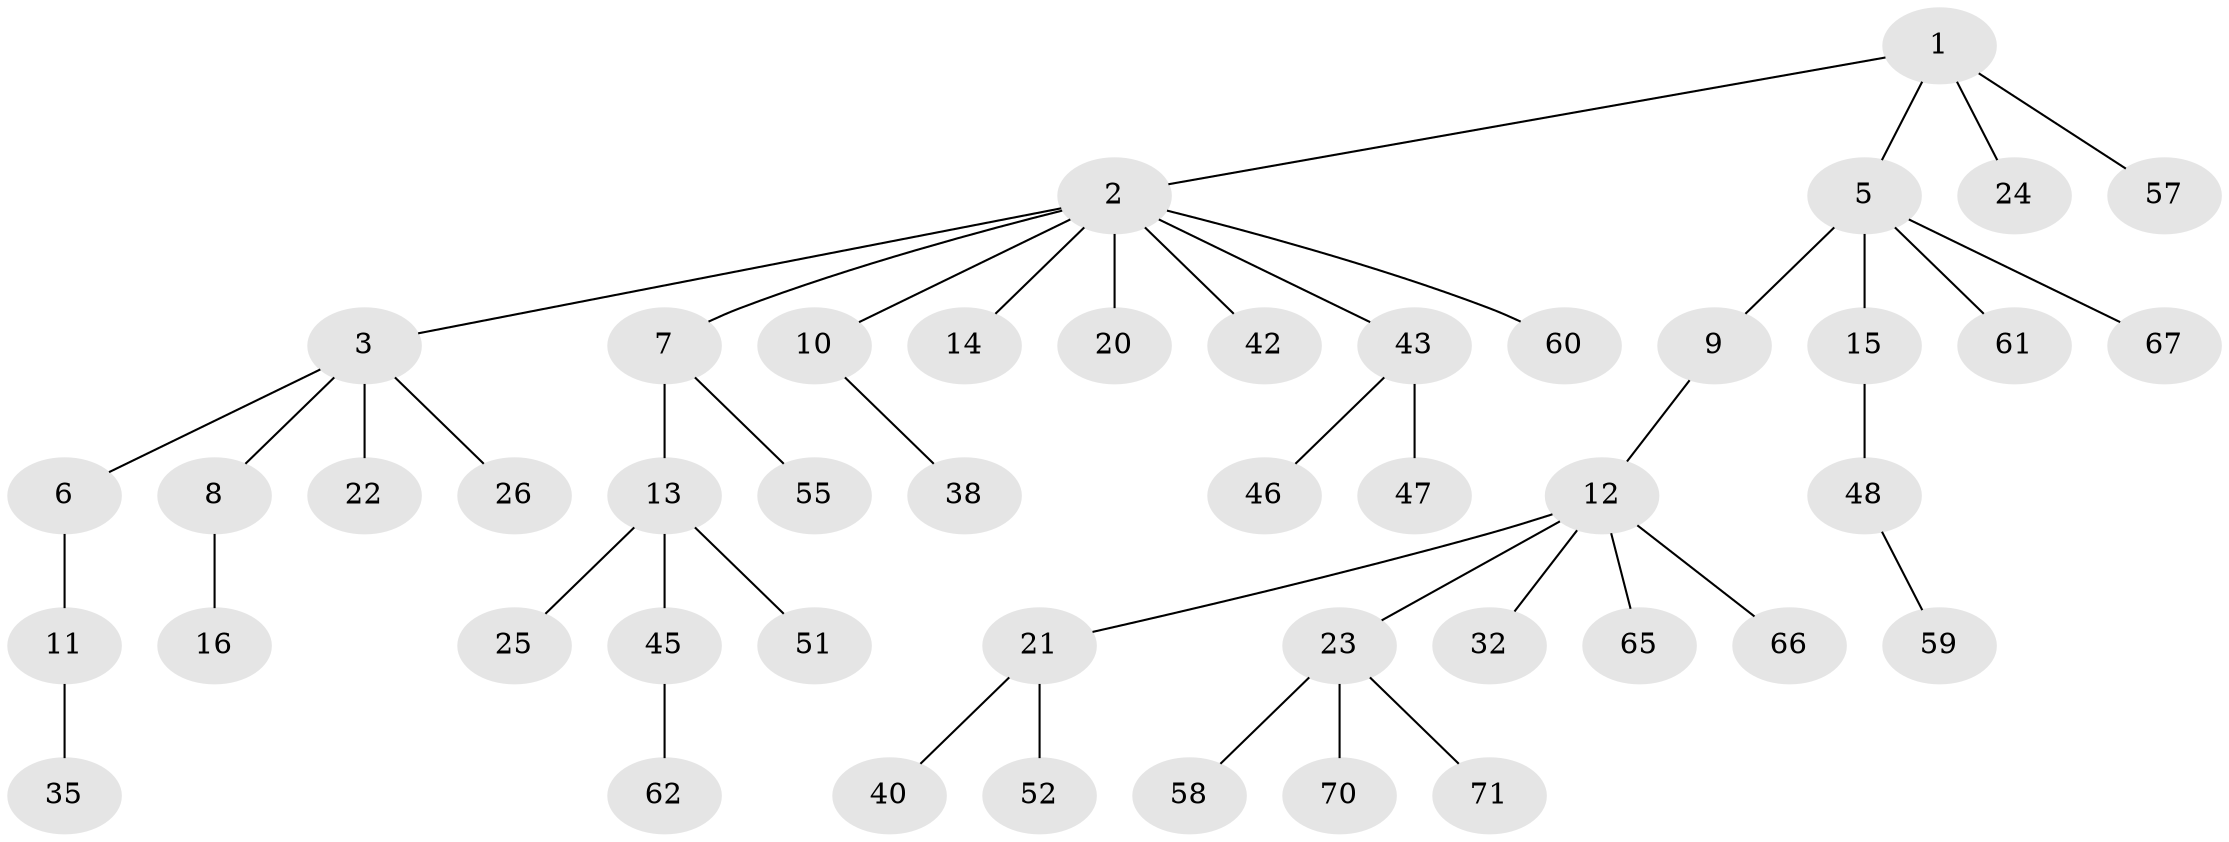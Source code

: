 // original degree distribution, {4: 0.0547945205479452, 6: 0.0136986301369863, 5: 0.0684931506849315, 3: 0.0821917808219178, 2: 0.3013698630136986, 1: 0.4794520547945205}
// Generated by graph-tools (version 1.1) at 2025/11/02/27/25 16:11:25]
// undirected, 46 vertices, 45 edges
graph export_dot {
graph [start="1"]
  node [color=gray90,style=filled];
  1 [super="+34"];
  2 [super="+4"];
  3;
  5 [super="+30"];
  6 [super="+44"];
  7 [super="+18"];
  8 [super="+53"];
  9 [super="+29"];
  10 [super="+37"];
  11;
  12 [super="+19"];
  13 [super="+17"];
  14;
  15 [super="+41"];
  16 [super="+36"];
  20;
  21 [super="+28"];
  22 [super="+31"];
  23 [super="+56"];
  24 [super="+39"];
  25 [super="+27"];
  26 [super="+33"];
  32;
  35 [super="+69"];
  38 [super="+54"];
  40;
  42 [super="+50"];
  43 [super="+68"];
  45;
  46 [super="+49"];
  47 [super="+73"];
  48 [super="+63"];
  51;
  52;
  55 [super="+72"];
  57;
  58;
  59;
  60 [super="+64"];
  61;
  62;
  65;
  66;
  67;
  70;
  71;
  1 -- 2;
  1 -- 5;
  1 -- 24;
  1 -- 57;
  2 -- 3;
  2 -- 7;
  2 -- 20;
  2 -- 42;
  2 -- 10;
  2 -- 43;
  2 -- 60;
  2 -- 14;
  3 -- 6;
  3 -- 8;
  3 -- 22;
  3 -- 26;
  5 -- 9;
  5 -- 15;
  5 -- 67;
  5 -- 61;
  6 -- 11;
  7 -- 13;
  7 -- 55;
  8 -- 16;
  9 -- 12;
  10 -- 38;
  11 -- 35;
  12 -- 23;
  12 -- 32;
  12 -- 66;
  12 -- 65;
  12 -- 21;
  13 -- 45;
  13 -- 51;
  13 -- 25;
  15 -- 48;
  21 -- 52;
  21 -- 40;
  23 -- 58;
  23 -- 70;
  23 -- 71;
  43 -- 46;
  43 -- 47;
  45 -- 62;
  48 -- 59;
}
